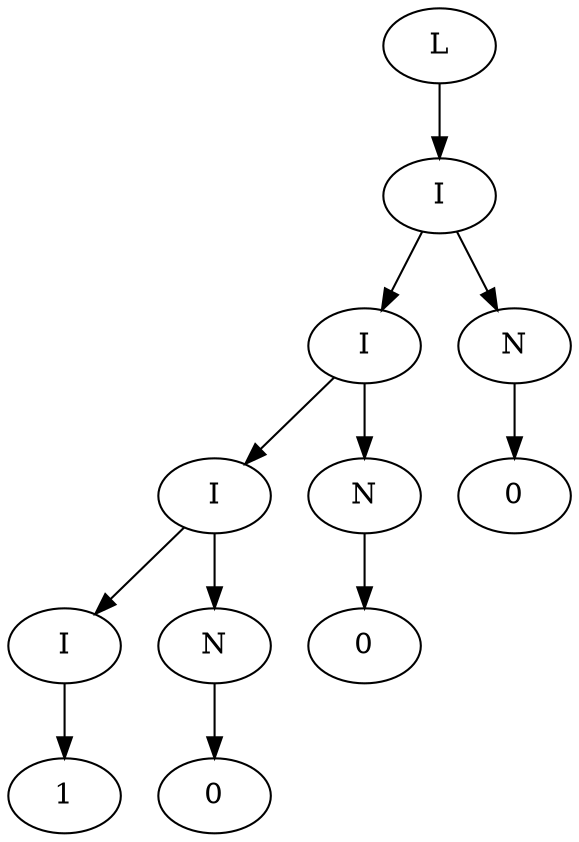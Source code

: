 digraph G{
nodo0 [label=1];
nodo1 [label=I];
nodo1 -> nodo0;
nodo2 [label=0];
nodo3 [label=N];
nodo3 -> nodo2;
nodo4 [label=I];
nodo4 -> nodo1;
nodo4 -> nodo3;
nodo5 [label=0];
nodo6 [label=N];
nodo6 -> nodo5;
nodo7 [label=I];
nodo7 -> nodo4;
nodo7 -> nodo6;
nodo8 [label=0];
nodo9 [label=N];
nodo9 -> nodo8;
nodo10 [label=I];
nodo10 -> nodo7;
nodo10 -> nodo9;
nodo11 [label=L];
nodo11 -> nodo10;

}